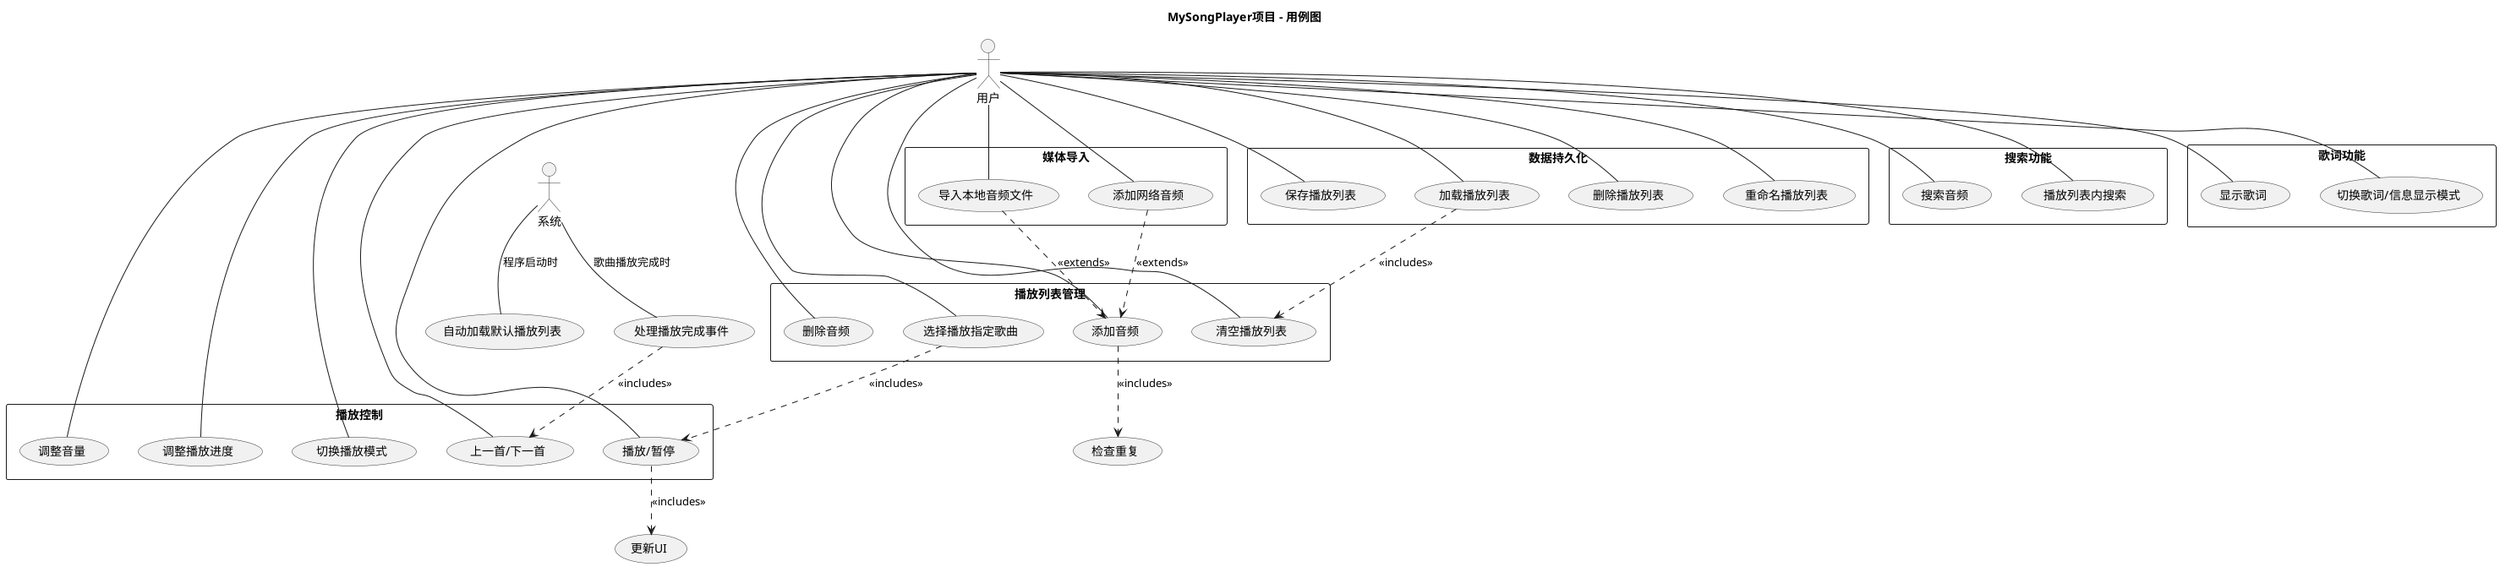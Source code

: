 @startuml MySongPlayer项目用例图

' 配置
skinparam backgroundColor white
skinparam defaultFontName Microsoft YaHei
skinparam usecaseBorderColor #333
skinparam usecaseFontSize 14
skinparam actorBorderColor #333
skinparam actorFontSize 14

' 标题
title MySongPlayer项目 - 用例图

' 定义参与者
:用户: as User
:系统: as System

' 定义包
rectangle "播放控制" {
  (播放/暂停) as PlayPause
  (上一首/下一首) as PrevNext
  (调整音量) as Volume
  (调整播放进度) as AdjustProgress
  (切换播放模式) as SwitchMode
}

rectangle "播放列表管理" {
  (添加音频) as AddAudio
  (删除音频) as RemoveAudio
  (清空播放列表) as ClearPlaylist
  (选择播放指定歌曲) as SelectSong
}

rectangle "媒体导入" {
  (导入本地音频文件) as ImportLocal
  (添加网络音频) as AddNetworkAudio
}

rectangle "搜索功能" {
  (搜索音频) as SearchAudio
  (播放列表内搜索) as SearchInPlaylist
}

rectangle "歌词功能" {
  (显示歌词) as DisplayLyrics
  (切换歌词/信息显示模式) as ToggleLyricsMode
}

rectangle "数据持久化" {
  (保存播放列表) as SavePlaylist
  (加载播放列表) as LoadPlaylist
  (删除播放列表) as DeletePlaylist
  (重命名播放列表) as RenamePlaylist
}

' 定义关系
User -- PlayPause
User -- PrevNext
User -- Volume
User -- AdjustProgress
User -- SwitchMode

User -- AddAudio
User -- RemoveAudio
User -- ClearPlaylist
User -- SelectSong

User -- ImportLocal
User -- AddNetworkAudio

User -- SearchAudio
User -- SearchInPlaylist

User -- DisplayLyrics
User -- ToggleLyricsMode

User -- SavePlaylist
User -- LoadPlaylist
User -- DeletePlaylist
User -- RenamePlaylist

' 扩展关系
AddNetworkAudio ..> AddAudio : <<extends>>
ImportLocal ..> AddAudio : <<extends>>

' 包含关系
PlayPause ..> (更新UI) : <<includes>>
SelectSong ..> PlayPause : <<includes>>
AddAudio ..> (检查重复) : <<includes>>
LoadPlaylist ..> ClearPlaylist : <<includes>>

' 系统自动行为
System -- (自动加载默认播放列表) : 程序启动时
System -- (处理播放完成事件) : 歌曲播放完成时
(处理播放完成事件) ..> PrevNext : <<includes>>

@enduml 